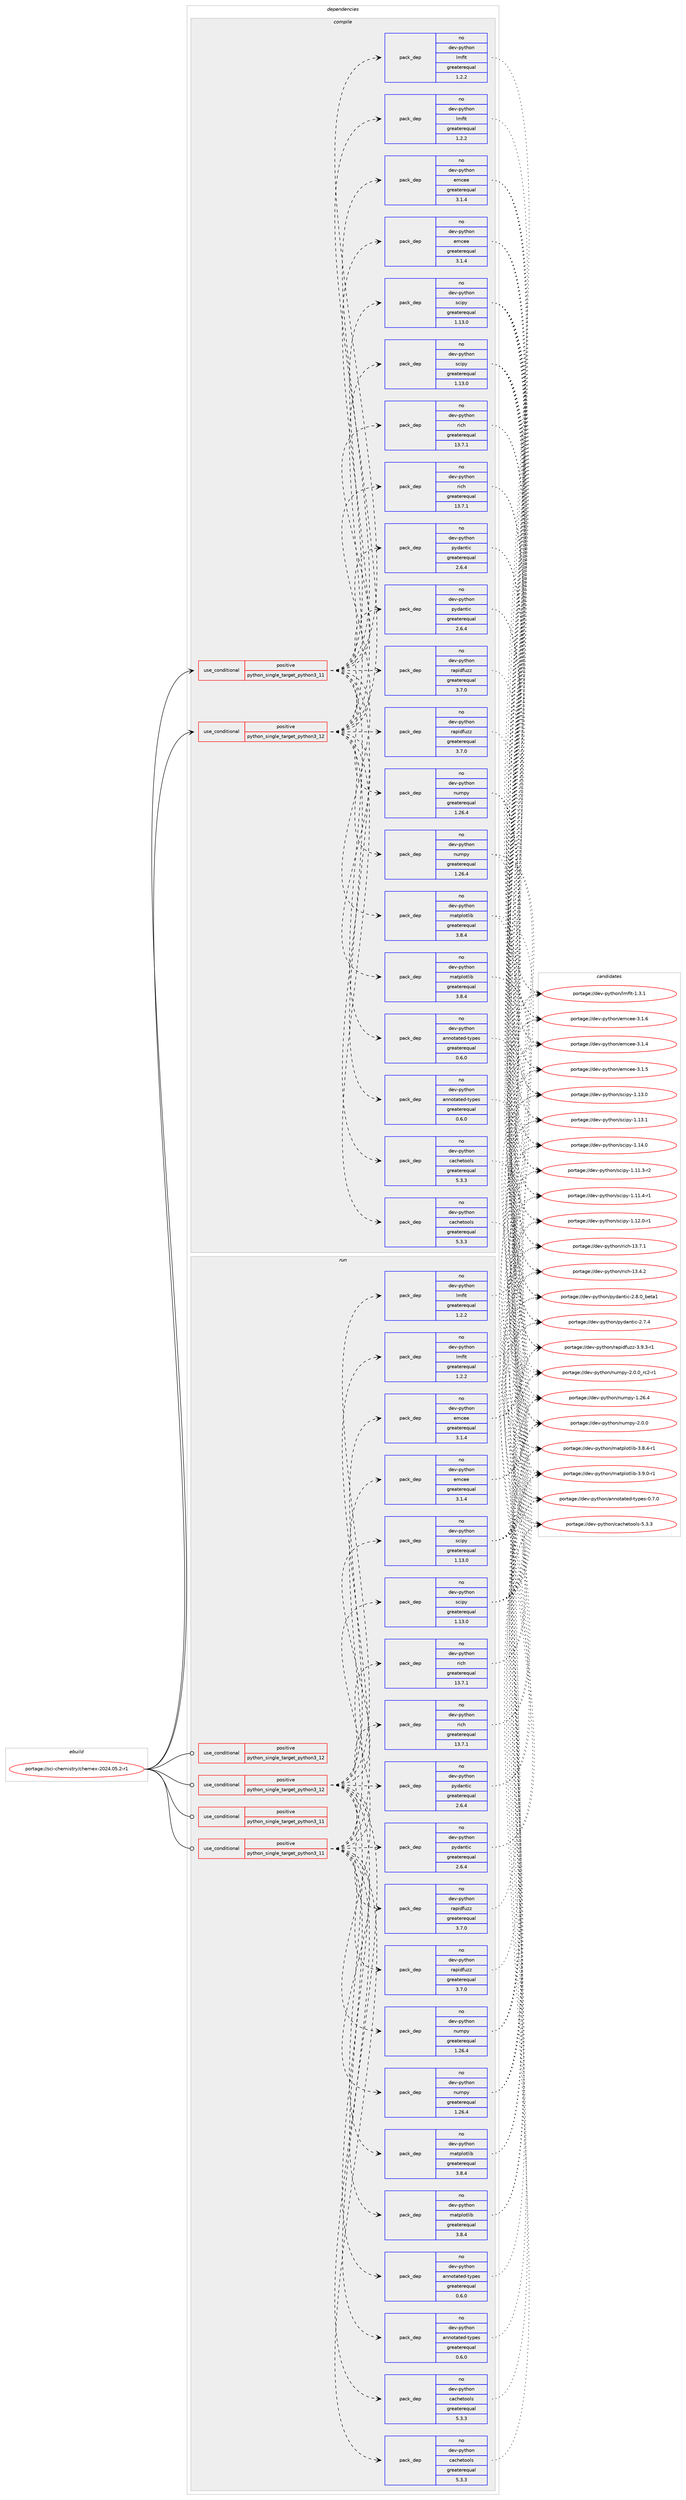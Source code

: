 digraph prolog {

# *************
# Graph options
# *************

newrank=true;
concentrate=true;
compound=true;
graph [rankdir=LR,fontname=Helvetica,fontsize=10,ranksep=1.5];#, ranksep=2.5, nodesep=0.2];
edge  [arrowhead=vee];
node  [fontname=Helvetica,fontsize=10];

# **********
# The ebuild
# **********

subgraph cluster_leftcol {
color=gray;
rank=same;
label=<<i>ebuild</i>>;
id [label="portage://sci-chemistry/chemex-2024.05.2-r1", color=red, width=4, href="../sci-chemistry/chemex-2024.05.2-r1.svg"];
}

# ****************
# The dependencies
# ****************

subgraph cluster_midcol {
color=gray;
label=<<i>dependencies</i>>;
subgraph cluster_compile {
fillcolor="#eeeeee";
style=filled;
label=<<i>compile</i>>;
subgraph cond101641 {
dependency198237 [label=<<TABLE BORDER="0" CELLBORDER="1" CELLSPACING="0" CELLPADDING="4"><TR><TD ROWSPAN="3" CELLPADDING="10">use_conditional</TD></TR><TR><TD>positive</TD></TR><TR><TD>python_single_target_python3_11</TD></TR></TABLE>>, shape=none, color=red];
subgraph pack93839 {
dependency198238 [label=<<TABLE BORDER="0" CELLBORDER="1" CELLSPACING="0" CELLPADDING="4" WIDTH="220"><TR><TD ROWSPAN="6" CELLPADDING="30">pack_dep</TD></TR><TR><TD WIDTH="110">no</TD></TR><TR><TD>dev-python</TD></TR><TR><TD>annotated-types</TD></TR><TR><TD>greaterequal</TD></TR><TR><TD>0.6.0</TD></TR></TABLE>>, shape=none, color=blue];
}
dependency198237:e -> dependency198238:w [weight=20,style="dashed",arrowhead="vee"];
subgraph pack93840 {
dependency198239 [label=<<TABLE BORDER="0" CELLBORDER="1" CELLSPACING="0" CELLPADDING="4" WIDTH="220"><TR><TD ROWSPAN="6" CELLPADDING="30">pack_dep</TD></TR><TR><TD WIDTH="110">no</TD></TR><TR><TD>dev-python</TD></TR><TR><TD>cachetools</TD></TR><TR><TD>greaterequal</TD></TR><TR><TD>5.3.3</TD></TR></TABLE>>, shape=none, color=blue];
}
dependency198237:e -> dependency198239:w [weight=20,style="dashed",arrowhead="vee"];
subgraph pack93841 {
dependency198240 [label=<<TABLE BORDER="0" CELLBORDER="1" CELLSPACING="0" CELLPADDING="4" WIDTH="220"><TR><TD ROWSPAN="6" CELLPADDING="30">pack_dep</TD></TR><TR><TD WIDTH="110">no</TD></TR><TR><TD>dev-python</TD></TR><TR><TD>emcee</TD></TR><TR><TD>greaterequal</TD></TR><TR><TD>3.1.4</TD></TR></TABLE>>, shape=none, color=blue];
}
dependency198237:e -> dependency198240:w [weight=20,style="dashed",arrowhead="vee"];
subgraph pack93842 {
dependency198241 [label=<<TABLE BORDER="0" CELLBORDER="1" CELLSPACING="0" CELLPADDING="4" WIDTH="220"><TR><TD ROWSPAN="6" CELLPADDING="30">pack_dep</TD></TR><TR><TD WIDTH="110">no</TD></TR><TR><TD>dev-python</TD></TR><TR><TD>lmfit</TD></TR><TR><TD>greaterequal</TD></TR><TR><TD>1.2.2</TD></TR></TABLE>>, shape=none, color=blue];
}
dependency198237:e -> dependency198241:w [weight=20,style="dashed",arrowhead="vee"];
subgraph pack93843 {
dependency198242 [label=<<TABLE BORDER="0" CELLBORDER="1" CELLSPACING="0" CELLPADDING="4" WIDTH="220"><TR><TD ROWSPAN="6" CELLPADDING="30">pack_dep</TD></TR><TR><TD WIDTH="110">no</TD></TR><TR><TD>dev-python</TD></TR><TR><TD>matplotlib</TD></TR><TR><TD>greaterequal</TD></TR><TR><TD>3.8.4</TD></TR></TABLE>>, shape=none, color=blue];
}
dependency198237:e -> dependency198242:w [weight=20,style="dashed",arrowhead="vee"];
subgraph pack93844 {
dependency198243 [label=<<TABLE BORDER="0" CELLBORDER="1" CELLSPACING="0" CELLPADDING="4" WIDTH="220"><TR><TD ROWSPAN="6" CELLPADDING="30">pack_dep</TD></TR><TR><TD WIDTH="110">no</TD></TR><TR><TD>dev-python</TD></TR><TR><TD>numpy</TD></TR><TR><TD>greaterequal</TD></TR><TR><TD>1.26.4</TD></TR></TABLE>>, shape=none, color=blue];
}
dependency198237:e -> dependency198243:w [weight=20,style="dashed",arrowhead="vee"];
subgraph pack93845 {
dependency198244 [label=<<TABLE BORDER="0" CELLBORDER="1" CELLSPACING="0" CELLPADDING="4" WIDTH="220"><TR><TD ROWSPAN="6" CELLPADDING="30">pack_dep</TD></TR><TR><TD WIDTH="110">no</TD></TR><TR><TD>dev-python</TD></TR><TR><TD>pydantic</TD></TR><TR><TD>greaterequal</TD></TR><TR><TD>2.6.4</TD></TR></TABLE>>, shape=none, color=blue];
}
dependency198237:e -> dependency198244:w [weight=20,style="dashed",arrowhead="vee"];
subgraph pack93846 {
dependency198245 [label=<<TABLE BORDER="0" CELLBORDER="1" CELLSPACING="0" CELLPADDING="4" WIDTH="220"><TR><TD ROWSPAN="6" CELLPADDING="30">pack_dep</TD></TR><TR><TD WIDTH="110">no</TD></TR><TR><TD>dev-python</TD></TR><TR><TD>rapidfuzz</TD></TR><TR><TD>greaterequal</TD></TR><TR><TD>3.7.0</TD></TR></TABLE>>, shape=none, color=blue];
}
dependency198237:e -> dependency198245:w [weight=20,style="dashed",arrowhead="vee"];
subgraph pack93847 {
dependency198246 [label=<<TABLE BORDER="0" CELLBORDER="1" CELLSPACING="0" CELLPADDING="4" WIDTH="220"><TR><TD ROWSPAN="6" CELLPADDING="30">pack_dep</TD></TR><TR><TD WIDTH="110">no</TD></TR><TR><TD>dev-python</TD></TR><TR><TD>rich</TD></TR><TR><TD>greaterequal</TD></TR><TR><TD>13.7.1</TD></TR></TABLE>>, shape=none, color=blue];
}
dependency198237:e -> dependency198246:w [weight=20,style="dashed",arrowhead="vee"];
subgraph pack93848 {
dependency198247 [label=<<TABLE BORDER="0" CELLBORDER="1" CELLSPACING="0" CELLPADDING="4" WIDTH="220"><TR><TD ROWSPAN="6" CELLPADDING="30">pack_dep</TD></TR><TR><TD WIDTH="110">no</TD></TR><TR><TD>dev-python</TD></TR><TR><TD>scipy</TD></TR><TR><TD>greaterequal</TD></TR><TR><TD>1.13.0</TD></TR></TABLE>>, shape=none, color=blue];
}
dependency198237:e -> dependency198247:w [weight=20,style="dashed",arrowhead="vee"];
}
id:e -> dependency198237:w [weight=20,style="solid",arrowhead="vee"];
subgraph cond101642 {
dependency198248 [label=<<TABLE BORDER="0" CELLBORDER="1" CELLSPACING="0" CELLPADDING="4"><TR><TD ROWSPAN="3" CELLPADDING="10">use_conditional</TD></TR><TR><TD>positive</TD></TR><TR><TD>python_single_target_python3_12</TD></TR></TABLE>>, shape=none, color=red];
subgraph pack93849 {
dependency198249 [label=<<TABLE BORDER="0" CELLBORDER="1" CELLSPACING="0" CELLPADDING="4" WIDTH="220"><TR><TD ROWSPAN="6" CELLPADDING="30">pack_dep</TD></TR><TR><TD WIDTH="110">no</TD></TR><TR><TD>dev-python</TD></TR><TR><TD>annotated-types</TD></TR><TR><TD>greaterequal</TD></TR><TR><TD>0.6.0</TD></TR></TABLE>>, shape=none, color=blue];
}
dependency198248:e -> dependency198249:w [weight=20,style="dashed",arrowhead="vee"];
subgraph pack93850 {
dependency198250 [label=<<TABLE BORDER="0" CELLBORDER="1" CELLSPACING="0" CELLPADDING="4" WIDTH="220"><TR><TD ROWSPAN="6" CELLPADDING="30">pack_dep</TD></TR><TR><TD WIDTH="110">no</TD></TR><TR><TD>dev-python</TD></TR><TR><TD>cachetools</TD></TR><TR><TD>greaterequal</TD></TR><TR><TD>5.3.3</TD></TR></TABLE>>, shape=none, color=blue];
}
dependency198248:e -> dependency198250:w [weight=20,style="dashed",arrowhead="vee"];
subgraph pack93851 {
dependency198251 [label=<<TABLE BORDER="0" CELLBORDER="1" CELLSPACING="0" CELLPADDING="4" WIDTH="220"><TR><TD ROWSPAN="6" CELLPADDING="30">pack_dep</TD></TR><TR><TD WIDTH="110">no</TD></TR><TR><TD>dev-python</TD></TR><TR><TD>emcee</TD></TR><TR><TD>greaterequal</TD></TR><TR><TD>3.1.4</TD></TR></TABLE>>, shape=none, color=blue];
}
dependency198248:e -> dependency198251:w [weight=20,style="dashed",arrowhead="vee"];
subgraph pack93852 {
dependency198252 [label=<<TABLE BORDER="0" CELLBORDER="1" CELLSPACING="0" CELLPADDING="4" WIDTH="220"><TR><TD ROWSPAN="6" CELLPADDING="30">pack_dep</TD></TR><TR><TD WIDTH="110">no</TD></TR><TR><TD>dev-python</TD></TR><TR><TD>lmfit</TD></TR><TR><TD>greaterequal</TD></TR><TR><TD>1.2.2</TD></TR></TABLE>>, shape=none, color=blue];
}
dependency198248:e -> dependency198252:w [weight=20,style="dashed",arrowhead="vee"];
subgraph pack93853 {
dependency198253 [label=<<TABLE BORDER="0" CELLBORDER="1" CELLSPACING="0" CELLPADDING="4" WIDTH="220"><TR><TD ROWSPAN="6" CELLPADDING="30">pack_dep</TD></TR><TR><TD WIDTH="110">no</TD></TR><TR><TD>dev-python</TD></TR><TR><TD>matplotlib</TD></TR><TR><TD>greaterequal</TD></TR><TR><TD>3.8.4</TD></TR></TABLE>>, shape=none, color=blue];
}
dependency198248:e -> dependency198253:w [weight=20,style="dashed",arrowhead="vee"];
subgraph pack93854 {
dependency198254 [label=<<TABLE BORDER="0" CELLBORDER="1" CELLSPACING="0" CELLPADDING="4" WIDTH="220"><TR><TD ROWSPAN="6" CELLPADDING="30">pack_dep</TD></TR><TR><TD WIDTH="110">no</TD></TR><TR><TD>dev-python</TD></TR><TR><TD>numpy</TD></TR><TR><TD>greaterequal</TD></TR><TR><TD>1.26.4</TD></TR></TABLE>>, shape=none, color=blue];
}
dependency198248:e -> dependency198254:w [weight=20,style="dashed",arrowhead="vee"];
subgraph pack93855 {
dependency198255 [label=<<TABLE BORDER="0" CELLBORDER="1" CELLSPACING="0" CELLPADDING="4" WIDTH="220"><TR><TD ROWSPAN="6" CELLPADDING="30">pack_dep</TD></TR><TR><TD WIDTH="110">no</TD></TR><TR><TD>dev-python</TD></TR><TR><TD>pydantic</TD></TR><TR><TD>greaterequal</TD></TR><TR><TD>2.6.4</TD></TR></TABLE>>, shape=none, color=blue];
}
dependency198248:e -> dependency198255:w [weight=20,style="dashed",arrowhead="vee"];
subgraph pack93856 {
dependency198256 [label=<<TABLE BORDER="0" CELLBORDER="1" CELLSPACING="0" CELLPADDING="4" WIDTH="220"><TR><TD ROWSPAN="6" CELLPADDING="30">pack_dep</TD></TR><TR><TD WIDTH="110">no</TD></TR><TR><TD>dev-python</TD></TR><TR><TD>rapidfuzz</TD></TR><TR><TD>greaterequal</TD></TR><TR><TD>3.7.0</TD></TR></TABLE>>, shape=none, color=blue];
}
dependency198248:e -> dependency198256:w [weight=20,style="dashed",arrowhead="vee"];
subgraph pack93857 {
dependency198257 [label=<<TABLE BORDER="0" CELLBORDER="1" CELLSPACING="0" CELLPADDING="4" WIDTH="220"><TR><TD ROWSPAN="6" CELLPADDING="30">pack_dep</TD></TR><TR><TD WIDTH="110">no</TD></TR><TR><TD>dev-python</TD></TR><TR><TD>rich</TD></TR><TR><TD>greaterequal</TD></TR><TR><TD>13.7.1</TD></TR></TABLE>>, shape=none, color=blue];
}
dependency198248:e -> dependency198257:w [weight=20,style="dashed",arrowhead="vee"];
subgraph pack93858 {
dependency198258 [label=<<TABLE BORDER="0" CELLBORDER="1" CELLSPACING="0" CELLPADDING="4" WIDTH="220"><TR><TD ROWSPAN="6" CELLPADDING="30">pack_dep</TD></TR><TR><TD WIDTH="110">no</TD></TR><TR><TD>dev-python</TD></TR><TR><TD>scipy</TD></TR><TR><TD>greaterequal</TD></TR><TR><TD>1.13.0</TD></TR></TABLE>>, shape=none, color=blue];
}
dependency198248:e -> dependency198258:w [weight=20,style="dashed",arrowhead="vee"];
}
id:e -> dependency198248:w [weight=20,style="solid",arrowhead="vee"];
}
subgraph cluster_compileandrun {
fillcolor="#eeeeee";
style=filled;
label=<<i>compile and run</i>>;
}
subgraph cluster_run {
fillcolor="#eeeeee";
style=filled;
label=<<i>run</i>>;
subgraph cond101643 {
dependency198259 [label=<<TABLE BORDER="0" CELLBORDER="1" CELLSPACING="0" CELLPADDING="4"><TR><TD ROWSPAN="3" CELLPADDING="10">use_conditional</TD></TR><TR><TD>positive</TD></TR><TR><TD>python_single_target_python3_11</TD></TR></TABLE>>, shape=none, color=red];
# *** BEGIN UNKNOWN DEPENDENCY TYPE (TODO) ***
# dependency198259 -> package_dependency(portage://sci-chemistry/chemex-2024.05.2-r1,run,no,dev-lang,python,none,[,,],[slot(3.11)],[])
# *** END UNKNOWN DEPENDENCY TYPE (TODO) ***

}
id:e -> dependency198259:w [weight=20,style="solid",arrowhead="odot"];
subgraph cond101644 {
dependency198260 [label=<<TABLE BORDER="0" CELLBORDER="1" CELLSPACING="0" CELLPADDING="4"><TR><TD ROWSPAN="3" CELLPADDING="10">use_conditional</TD></TR><TR><TD>positive</TD></TR><TR><TD>python_single_target_python3_11</TD></TR></TABLE>>, shape=none, color=red];
subgraph pack93859 {
dependency198261 [label=<<TABLE BORDER="0" CELLBORDER="1" CELLSPACING="0" CELLPADDING="4" WIDTH="220"><TR><TD ROWSPAN="6" CELLPADDING="30">pack_dep</TD></TR><TR><TD WIDTH="110">no</TD></TR><TR><TD>dev-python</TD></TR><TR><TD>annotated-types</TD></TR><TR><TD>greaterequal</TD></TR><TR><TD>0.6.0</TD></TR></TABLE>>, shape=none, color=blue];
}
dependency198260:e -> dependency198261:w [weight=20,style="dashed",arrowhead="vee"];
subgraph pack93860 {
dependency198262 [label=<<TABLE BORDER="0" CELLBORDER="1" CELLSPACING="0" CELLPADDING="4" WIDTH="220"><TR><TD ROWSPAN="6" CELLPADDING="30">pack_dep</TD></TR><TR><TD WIDTH="110">no</TD></TR><TR><TD>dev-python</TD></TR><TR><TD>cachetools</TD></TR><TR><TD>greaterequal</TD></TR><TR><TD>5.3.3</TD></TR></TABLE>>, shape=none, color=blue];
}
dependency198260:e -> dependency198262:w [weight=20,style="dashed",arrowhead="vee"];
subgraph pack93861 {
dependency198263 [label=<<TABLE BORDER="0" CELLBORDER="1" CELLSPACING="0" CELLPADDING="4" WIDTH="220"><TR><TD ROWSPAN="6" CELLPADDING="30">pack_dep</TD></TR><TR><TD WIDTH="110">no</TD></TR><TR><TD>dev-python</TD></TR><TR><TD>emcee</TD></TR><TR><TD>greaterequal</TD></TR><TR><TD>3.1.4</TD></TR></TABLE>>, shape=none, color=blue];
}
dependency198260:e -> dependency198263:w [weight=20,style="dashed",arrowhead="vee"];
subgraph pack93862 {
dependency198264 [label=<<TABLE BORDER="0" CELLBORDER="1" CELLSPACING="0" CELLPADDING="4" WIDTH="220"><TR><TD ROWSPAN="6" CELLPADDING="30">pack_dep</TD></TR><TR><TD WIDTH="110">no</TD></TR><TR><TD>dev-python</TD></TR><TR><TD>lmfit</TD></TR><TR><TD>greaterequal</TD></TR><TR><TD>1.2.2</TD></TR></TABLE>>, shape=none, color=blue];
}
dependency198260:e -> dependency198264:w [weight=20,style="dashed",arrowhead="vee"];
subgraph pack93863 {
dependency198265 [label=<<TABLE BORDER="0" CELLBORDER="1" CELLSPACING="0" CELLPADDING="4" WIDTH="220"><TR><TD ROWSPAN="6" CELLPADDING="30">pack_dep</TD></TR><TR><TD WIDTH="110">no</TD></TR><TR><TD>dev-python</TD></TR><TR><TD>matplotlib</TD></TR><TR><TD>greaterequal</TD></TR><TR><TD>3.8.4</TD></TR></TABLE>>, shape=none, color=blue];
}
dependency198260:e -> dependency198265:w [weight=20,style="dashed",arrowhead="vee"];
subgraph pack93864 {
dependency198266 [label=<<TABLE BORDER="0" CELLBORDER="1" CELLSPACING="0" CELLPADDING="4" WIDTH="220"><TR><TD ROWSPAN="6" CELLPADDING="30">pack_dep</TD></TR><TR><TD WIDTH="110">no</TD></TR><TR><TD>dev-python</TD></TR><TR><TD>numpy</TD></TR><TR><TD>greaterequal</TD></TR><TR><TD>1.26.4</TD></TR></TABLE>>, shape=none, color=blue];
}
dependency198260:e -> dependency198266:w [weight=20,style="dashed",arrowhead="vee"];
subgraph pack93865 {
dependency198267 [label=<<TABLE BORDER="0" CELLBORDER="1" CELLSPACING="0" CELLPADDING="4" WIDTH="220"><TR><TD ROWSPAN="6" CELLPADDING="30">pack_dep</TD></TR><TR><TD WIDTH="110">no</TD></TR><TR><TD>dev-python</TD></TR><TR><TD>pydantic</TD></TR><TR><TD>greaterequal</TD></TR><TR><TD>2.6.4</TD></TR></TABLE>>, shape=none, color=blue];
}
dependency198260:e -> dependency198267:w [weight=20,style="dashed",arrowhead="vee"];
subgraph pack93866 {
dependency198268 [label=<<TABLE BORDER="0" CELLBORDER="1" CELLSPACING="0" CELLPADDING="4" WIDTH="220"><TR><TD ROWSPAN="6" CELLPADDING="30">pack_dep</TD></TR><TR><TD WIDTH="110">no</TD></TR><TR><TD>dev-python</TD></TR><TR><TD>rapidfuzz</TD></TR><TR><TD>greaterequal</TD></TR><TR><TD>3.7.0</TD></TR></TABLE>>, shape=none, color=blue];
}
dependency198260:e -> dependency198268:w [weight=20,style="dashed",arrowhead="vee"];
subgraph pack93867 {
dependency198269 [label=<<TABLE BORDER="0" CELLBORDER="1" CELLSPACING="0" CELLPADDING="4" WIDTH="220"><TR><TD ROWSPAN="6" CELLPADDING="30">pack_dep</TD></TR><TR><TD WIDTH="110">no</TD></TR><TR><TD>dev-python</TD></TR><TR><TD>rich</TD></TR><TR><TD>greaterequal</TD></TR><TR><TD>13.7.1</TD></TR></TABLE>>, shape=none, color=blue];
}
dependency198260:e -> dependency198269:w [weight=20,style="dashed",arrowhead="vee"];
subgraph pack93868 {
dependency198270 [label=<<TABLE BORDER="0" CELLBORDER="1" CELLSPACING="0" CELLPADDING="4" WIDTH="220"><TR><TD ROWSPAN="6" CELLPADDING="30">pack_dep</TD></TR><TR><TD WIDTH="110">no</TD></TR><TR><TD>dev-python</TD></TR><TR><TD>scipy</TD></TR><TR><TD>greaterequal</TD></TR><TR><TD>1.13.0</TD></TR></TABLE>>, shape=none, color=blue];
}
dependency198260:e -> dependency198270:w [weight=20,style="dashed",arrowhead="vee"];
}
id:e -> dependency198260:w [weight=20,style="solid",arrowhead="odot"];
subgraph cond101645 {
dependency198271 [label=<<TABLE BORDER="0" CELLBORDER="1" CELLSPACING="0" CELLPADDING="4"><TR><TD ROWSPAN="3" CELLPADDING="10">use_conditional</TD></TR><TR><TD>positive</TD></TR><TR><TD>python_single_target_python3_12</TD></TR></TABLE>>, shape=none, color=red];
# *** BEGIN UNKNOWN DEPENDENCY TYPE (TODO) ***
# dependency198271 -> package_dependency(portage://sci-chemistry/chemex-2024.05.2-r1,run,no,dev-lang,python,none,[,,],[slot(3.12)],[])
# *** END UNKNOWN DEPENDENCY TYPE (TODO) ***

}
id:e -> dependency198271:w [weight=20,style="solid",arrowhead="odot"];
subgraph cond101646 {
dependency198272 [label=<<TABLE BORDER="0" CELLBORDER="1" CELLSPACING="0" CELLPADDING="4"><TR><TD ROWSPAN="3" CELLPADDING="10">use_conditional</TD></TR><TR><TD>positive</TD></TR><TR><TD>python_single_target_python3_12</TD></TR></TABLE>>, shape=none, color=red];
subgraph pack93869 {
dependency198273 [label=<<TABLE BORDER="0" CELLBORDER="1" CELLSPACING="0" CELLPADDING="4" WIDTH="220"><TR><TD ROWSPAN="6" CELLPADDING="30">pack_dep</TD></TR><TR><TD WIDTH="110">no</TD></TR><TR><TD>dev-python</TD></TR><TR><TD>annotated-types</TD></TR><TR><TD>greaterequal</TD></TR><TR><TD>0.6.0</TD></TR></TABLE>>, shape=none, color=blue];
}
dependency198272:e -> dependency198273:w [weight=20,style="dashed",arrowhead="vee"];
subgraph pack93870 {
dependency198274 [label=<<TABLE BORDER="0" CELLBORDER="1" CELLSPACING="0" CELLPADDING="4" WIDTH="220"><TR><TD ROWSPAN="6" CELLPADDING="30">pack_dep</TD></TR><TR><TD WIDTH="110">no</TD></TR><TR><TD>dev-python</TD></TR><TR><TD>cachetools</TD></TR><TR><TD>greaterequal</TD></TR><TR><TD>5.3.3</TD></TR></TABLE>>, shape=none, color=blue];
}
dependency198272:e -> dependency198274:w [weight=20,style="dashed",arrowhead="vee"];
subgraph pack93871 {
dependency198275 [label=<<TABLE BORDER="0" CELLBORDER="1" CELLSPACING="0" CELLPADDING="4" WIDTH="220"><TR><TD ROWSPAN="6" CELLPADDING="30">pack_dep</TD></TR><TR><TD WIDTH="110">no</TD></TR><TR><TD>dev-python</TD></TR><TR><TD>emcee</TD></TR><TR><TD>greaterequal</TD></TR><TR><TD>3.1.4</TD></TR></TABLE>>, shape=none, color=blue];
}
dependency198272:e -> dependency198275:w [weight=20,style="dashed",arrowhead="vee"];
subgraph pack93872 {
dependency198276 [label=<<TABLE BORDER="0" CELLBORDER="1" CELLSPACING="0" CELLPADDING="4" WIDTH="220"><TR><TD ROWSPAN="6" CELLPADDING="30">pack_dep</TD></TR><TR><TD WIDTH="110">no</TD></TR><TR><TD>dev-python</TD></TR><TR><TD>lmfit</TD></TR><TR><TD>greaterequal</TD></TR><TR><TD>1.2.2</TD></TR></TABLE>>, shape=none, color=blue];
}
dependency198272:e -> dependency198276:w [weight=20,style="dashed",arrowhead="vee"];
subgraph pack93873 {
dependency198277 [label=<<TABLE BORDER="0" CELLBORDER="1" CELLSPACING="0" CELLPADDING="4" WIDTH="220"><TR><TD ROWSPAN="6" CELLPADDING="30">pack_dep</TD></TR><TR><TD WIDTH="110">no</TD></TR><TR><TD>dev-python</TD></TR><TR><TD>matplotlib</TD></TR><TR><TD>greaterequal</TD></TR><TR><TD>3.8.4</TD></TR></TABLE>>, shape=none, color=blue];
}
dependency198272:e -> dependency198277:w [weight=20,style="dashed",arrowhead="vee"];
subgraph pack93874 {
dependency198278 [label=<<TABLE BORDER="0" CELLBORDER="1" CELLSPACING="0" CELLPADDING="4" WIDTH="220"><TR><TD ROWSPAN="6" CELLPADDING="30">pack_dep</TD></TR><TR><TD WIDTH="110">no</TD></TR><TR><TD>dev-python</TD></TR><TR><TD>numpy</TD></TR><TR><TD>greaterequal</TD></TR><TR><TD>1.26.4</TD></TR></TABLE>>, shape=none, color=blue];
}
dependency198272:e -> dependency198278:w [weight=20,style="dashed",arrowhead="vee"];
subgraph pack93875 {
dependency198279 [label=<<TABLE BORDER="0" CELLBORDER="1" CELLSPACING="0" CELLPADDING="4" WIDTH="220"><TR><TD ROWSPAN="6" CELLPADDING="30">pack_dep</TD></TR><TR><TD WIDTH="110">no</TD></TR><TR><TD>dev-python</TD></TR><TR><TD>pydantic</TD></TR><TR><TD>greaterequal</TD></TR><TR><TD>2.6.4</TD></TR></TABLE>>, shape=none, color=blue];
}
dependency198272:e -> dependency198279:w [weight=20,style="dashed",arrowhead="vee"];
subgraph pack93876 {
dependency198280 [label=<<TABLE BORDER="0" CELLBORDER="1" CELLSPACING="0" CELLPADDING="4" WIDTH="220"><TR><TD ROWSPAN="6" CELLPADDING="30">pack_dep</TD></TR><TR><TD WIDTH="110">no</TD></TR><TR><TD>dev-python</TD></TR><TR><TD>rapidfuzz</TD></TR><TR><TD>greaterequal</TD></TR><TR><TD>3.7.0</TD></TR></TABLE>>, shape=none, color=blue];
}
dependency198272:e -> dependency198280:w [weight=20,style="dashed",arrowhead="vee"];
subgraph pack93877 {
dependency198281 [label=<<TABLE BORDER="0" CELLBORDER="1" CELLSPACING="0" CELLPADDING="4" WIDTH="220"><TR><TD ROWSPAN="6" CELLPADDING="30">pack_dep</TD></TR><TR><TD WIDTH="110">no</TD></TR><TR><TD>dev-python</TD></TR><TR><TD>rich</TD></TR><TR><TD>greaterequal</TD></TR><TR><TD>13.7.1</TD></TR></TABLE>>, shape=none, color=blue];
}
dependency198272:e -> dependency198281:w [weight=20,style="dashed",arrowhead="vee"];
subgraph pack93878 {
dependency198282 [label=<<TABLE BORDER="0" CELLBORDER="1" CELLSPACING="0" CELLPADDING="4" WIDTH="220"><TR><TD ROWSPAN="6" CELLPADDING="30">pack_dep</TD></TR><TR><TD WIDTH="110">no</TD></TR><TR><TD>dev-python</TD></TR><TR><TD>scipy</TD></TR><TR><TD>greaterequal</TD></TR><TR><TD>1.13.0</TD></TR></TABLE>>, shape=none, color=blue];
}
dependency198272:e -> dependency198282:w [weight=20,style="dashed",arrowhead="vee"];
}
id:e -> dependency198272:w [weight=20,style="solid",arrowhead="odot"];
}
}

# **************
# The candidates
# **************

subgraph cluster_choices {
rank=same;
color=gray;
label=<<i>candidates</i>>;

subgraph choice93839 {
color=black;
nodesep=1;
choice1001011184511212111610411111047971101101111169711610110045116121112101115454846554648 [label="portage://dev-python/annotated-types-0.7.0", color=red, width=4,href="../dev-python/annotated-types-0.7.0.svg"];
dependency198238:e -> choice1001011184511212111610411111047971101101111169711610110045116121112101115454846554648:w [style=dotted,weight="100"];
}
subgraph choice93840 {
color=black;
nodesep=1;
choice1001011184511212111610411111047999799104101116111111108115455346514651 [label="portage://dev-python/cachetools-5.3.3", color=red, width=4,href="../dev-python/cachetools-5.3.3.svg"];
dependency198239:e -> choice1001011184511212111610411111047999799104101116111111108115455346514651:w [style=dotted,weight="100"];
}
subgraph choice93841 {
color=black;
nodesep=1;
choice100101118451121211161041111104710110999101101455146494652 [label="portage://dev-python/emcee-3.1.4", color=red, width=4,href="../dev-python/emcee-3.1.4.svg"];
choice100101118451121211161041111104710110999101101455146494653 [label="portage://dev-python/emcee-3.1.5", color=red, width=4,href="../dev-python/emcee-3.1.5.svg"];
choice100101118451121211161041111104710110999101101455146494654 [label="portage://dev-python/emcee-3.1.6", color=red, width=4,href="../dev-python/emcee-3.1.6.svg"];
dependency198240:e -> choice100101118451121211161041111104710110999101101455146494652:w [style=dotted,weight="100"];
dependency198240:e -> choice100101118451121211161041111104710110999101101455146494653:w [style=dotted,weight="100"];
dependency198240:e -> choice100101118451121211161041111104710110999101101455146494654:w [style=dotted,weight="100"];
}
subgraph choice93842 {
color=black;
nodesep=1;
choice1001011184511212111610411111047108109102105116454946514649 [label="portage://dev-python/lmfit-1.3.1", color=red, width=4,href="../dev-python/lmfit-1.3.1.svg"];
dependency198241:e -> choice1001011184511212111610411111047108109102105116454946514649:w [style=dotted,weight="100"];
}
subgraph choice93843 {
color=black;
nodesep=1;
choice100101118451121211161041111104710997116112108111116108105984551465646524511449 [label="portage://dev-python/matplotlib-3.8.4-r1", color=red, width=4,href="../dev-python/matplotlib-3.8.4-r1.svg"];
choice100101118451121211161041111104710997116112108111116108105984551465746484511449 [label="portage://dev-python/matplotlib-3.9.0-r1", color=red, width=4,href="../dev-python/matplotlib-3.9.0-r1.svg"];
dependency198242:e -> choice100101118451121211161041111104710997116112108111116108105984551465646524511449:w [style=dotted,weight="100"];
dependency198242:e -> choice100101118451121211161041111104710997116112108111116108105984551465746484511449:w [style=dotted,weight="100"];
}
subgraph choice93844 {
color=black;
nodesep=1;
choice100101118451121211161041111104711011710911212145494650544652 [label="portage://dev-python/numpy-1.26.4", color=red, width=4,href="../dev-python/numpy-1.26.4.svg"];
choice1001011184511212111610411111047110117109112121455046484648 [label="portage://dev-python/numpy-2.0.0", color=red, width=4,href="../dev-python/numpy-2.0.0.svg"];
choice10010111845112121116104111110471101171091121214550464846489511499504511449 [label="portage://dev-python/numpy-2.0.0_rc2-r1", color=red, width=4,href="../dev-python/numpy-2.0.0_rc2-r1.svg"];
dependency198243:e -> choice100101118451121211161041111104711011710911212145494650544652:w [style=dotted,weight="100"];
dependency198243:e -> choice1001011184511212111610411111047110117109112121455046484648:w [style=dotted,weight="100"];
dependency198243:e -> choice10010111845112121116104111110471101171091121214550464846489511499504511449:w [style=dotted,weight="100"];
}
subgraph choice93845 {
color=black;
nodesep=1;
choice10010111845112121116104111110471121211009711011610599455046554652 [label="portage://dev-python/pydantic-2.7.4", color=red, width=4,href="../dev-python/pydantic-2.7.4.svg"];
choice1001011184511212111610411111047112121100971101161059945504656464895981011169749 [label="portage://dev-python/pydantic-2.8.0_beta1", color=red, width=4,href="../dev-python/pydantic-2.8.0_beta1.svg"];
dependency198244:e -> choice10010111845112121116104111110471121211009711011610599455046554652:w [style=dotted,weight="100"];
dependency198244:e -> choice1001011184511212111610411111047112121100971101161059945504656464895981011169749:w [style=dotted,weight="100"];
}
subgraph choice93846 {
color=black;
nodesep=1;
choice1001011184511212111610411111047114971121051001021171221224551465746514511449 [label="portage://dev-python/rapidfuzz-3.9.3-r1", color=red, width=4,href="../dev-python/rapidfuzz-3.9.3-r1.svg"];
dependency198245:e -> choice1001011184511212111610411111047114971121051001021171221224551465746514511449:w [style=dotted,weight="100"];
}
subgraph choice93847 {
color=black;
nodesep=1;
choice10010111845112121116104111110471141059910445495146524650 [label="portage://dev-python/rich-13.4.2", color=red, width=4,href="../dev-python/rich-13.4.2.svg"];
choice10010111845112121116104111110471141059910445495146554649 [label="portage://dev-python/rich-13.7.1", color=red, width=4,href="../dev-python/rich-13.7.1.svg"];
dependency198246:e -> choice10010111845112121116104111110471141059910445495146524650:w [style=dotted,weight="100"];
dependency198246:e -> choice10010111845112121116104111110471141059910445495146554649:w [style=dotted,weight="100"];
}
subgraph choice93848 {
color=black;
nodesep=1;
choice100101118451121211161041111104711599105112121454946494946514511450 [label="portage://dev-python/scipy-1.11.3-r2", color=red, width=4,href="../dev-python/scipy-1.11.3-r2.svg"];
choice100101118451121211161041111104711599105112121454946494946524511449 [label="portage://dev-python/scipy-1.11.4-r1", color=red, width=4,href="../dev-python/scipy-1.11.4-r1.svg"];
choice100101118451121211161041111104711599105112121454946495046484511449 [label="portage://dev-python/scipy-1.12.0-r1", color=red, width=4,href="../dev-python/scipy-1.12.0-r1.svg"];
choice10010111845112121116104111110471159910511212145494649514648 [label="portage://dev-python/scipy-1.13.0", color=red, width=4,href="../dev-python/scipy-1.13.0.svg"];
choice10010111845112121116104111110471159910511212145494649514649 [label="portage://dev-python/scipy-1.13.1", color=red, width=4,href="../dev-python/scipy-1.13.1.svg"];
choice10010111845112121116104111110471159910511212145494649524648 [label="portage://dev-python/scipy-1.14.0", color=red, width=4,href="../dev-python/scipy-1.14.0.svg"];
dependency198247:e -> choice100101118451121211161041111104711599105112121454946494946514511450:w [style=dotted,weight="100"];
dependency198247:e -> choice100101118451121211161041111104711599105112121454946494946524511449:w [style=dotted,weight="100"];
dependency198247:e -> choice100101118451121211161041111104711599105112121454946495046484511449:w [style=dotted,weight="100"];
dependency198247:e -> choice10010111845112121116104111110471159910511212145494649514648:w [style=dotted,weight="100"];
dependency198247:e -> choice10010111845112121116104111110471159910511212145494649514649:w [style=dotted,weight="100"];
dependency198247:e -> choice10010111845112121116104111110471159910511212145494649524648:w [style=dotted,weight="100"];
}
subgraph choice93849 {
color=black;
nodesep=1;
choice1001011184511212111610411111047971101101111169711610110045116121112101115454846554648 [label="portage://dev-python/annotated-types-0.7.0", color=red, width=4,href="../dev-python/annotated-types-0.7.0.svg"];
dependency198249:e -> choice1001011184511212111610411111047971101101111169711610110045116121112101115454846554648:w [style=dotted,weight="100"];
}
subgraph choice93850 {
color=black;
nodesep=1;
choice1001011184511212111610411111047999799104101116111111108115455346514651 [label="portage://dev-python/cachetools-5.3.3", color=red, width=4,href="../dev-python/cachetools-5.3.3.svg"];
dependency198250:e -> choice1001011184511212111610411111047999799104101116111111108115455346514651:w [style=dotted,weight="100"];
}
subgraph choice93851 {
color=black;
nodesep=1;
choice100101118451121211161041111104710110999101101455146494652 [label="portage://dev-python/emcee-3.1.4", color=red, width=4,href="../dev-python/emcee-3.1.4.svg"];
choice100101118451121211161041111104710110999101101455146494653 [label="portage://dev-python/emcee-3.1.5", color=red, width=4,href="../dev-python/emcee-3.1.5.svg"];
choice100101118451121211161041111104710110999101101455146494654 [label="portage://dev-python/emcee-3.1.6", color=red, width=4,href="../dev-python/emcee-3.1.6.svg"];
dependency198251:e -> choice100101118451121211161041111104710110999101101455146494652:w [style=dotted,weight="100"];
dependency198251:e -> choice100101118451121211161041111104710110999101101455146494653:w [style=dotted,weight="100"];
dependency198251:e -> choice100101118451121211161041111104710110999101101455146494654:w [style=dotted,weight="100"];
}
subgraph choice93852 {
color=black;
nodesep=1;
choice1001011184511212111610411111047108109102105116454946514649 [label="portage://dev-python/lmfit-1.3.1", color=red, width=4,href="../dev-python/lmfit-1.3.1.svg"];
dependency198252:e -> choice1001011184511212111610411111047108109102105116454946514649:w [style=dotted,weight="100"];
}
subgraph choice93853 {
color=black;
nodesep=1;
choice100101118451121211161041111104710997116112108111116108105984551465646524511449 [label="portage://dev-python/matplotlib-3.8.4-r1", color=red, width=4,href="../dev-python/matplotlib-3.8.4-r1.svg"];
choice100101118451121211161041111104710997116112108111116108105984551465746484511449 [label="portage://dev-python/matplotlib-3.9.0-r1", color=red, width=4,href="../dev-python/matplotlib-3.9.0-r1.svg"];
dependency198253:e -> choice100101118451121211161041111104710997116112108111116108105984551465646524511449:w [style=dotted,weight="100"];
dependency198253:e -> choice100101118451121211161041111104710997116112108111116108105984551465746484511449:w [style=dotted,weight="100"];
}
subgraph choice93854 {
color=black;
nodesep=1;
choice100101118451121211161041111104711011710911212145494650544652 [label="portage://dev-python/numpy-1.26.4", color=red, width=4,href="../dev-python/numpy-1.26.4.svg"];
choice1001011184511212111610411111047110117109112121455046484648 [label="portage://dev-python/numpy-2.0.0", color=red, width=4,href="../dev-python/numpy-2.0.0.svg"];
choice10010111845112121116104111110471101171091121214550464846489511499504511449 [label="portage://dev-python/numpy-2.0.0_rc2-r1", color=red, width=4,href="../dev-python/numpy-2.0.0_rc2-r1.svg"];
dependency198254:e -> choice100101118451121211161041111104711011710911212145494650544652:w [style=dotted,weight="100"];
dependency198254:e -> choice1001011184511212111610411111047110117109112121455046484648:w [style=dotted,weight="100"];
dependency198254:e -> choice10010111845112121116104111110471101171091121214550464846489511499504511449:w [style=dotted,weight="100"];
}
subgraph choice93855 {
color=black;
nodesep=1;
choice10010111845112121116104111110471121211009711011610599455046554652 [label="portage://dev-python/pydantic-2.7.4", color=red, width=4,href="../dev-python/pydantic-2.7.4.svg"];
choice1001011184511212111610411111047112121100971101161059945504656464895981011169749 [label="portage://dev-python/pydantic-2.8.0_beta1", color=red, width=4,href="../dev-python/pydantic-2.8.0_beta1.svg"];
dependency198255:e -> choice10010111845112121116104111110471121211009711011610599455046554652:w [style=dotted,weight="100"];
dependency198255:e -> choice1001011184511212111610411111047112121100971101161059945504656464895981011169749:w [style=dotted,weight="100"];
}
subgraph choice93856 {
color=black;
nodesep=1;
choice1001011184511212111610411111047114971121051001021171221224551465746514511449 [label="portage://dev-python/rapidfuzz-3.9.3-r1", color=red, width=4,href="../dev-python/rapidfuzz-3.9.3-r1.svg"];
dependency198256:e -> choice1001011184511212111610411111047114971121051001021171221224551465746514511449:w [style=dotted,weight="100"];
}
subgraph choice93857 {
color=black;
nodesep=1;
choice10010111845112121116104111110471141059910445495146524650 [label="portage://dev-python/rich-13.4.2", color=red, width=4,href="../dev-python/rich-13.4.2.svg"];
choice10010111845112121116104111110471141059910445495146554649 [label="portage://dev-python/rich-13.7.1", color=red, width=4,href="../dev-python/rich-13.7.1.svg"];
dependency198257:e -> choice10010111845112121116104111110471141059910445495146524650:w [style=dotted,weight="100"];
dependency198257:e -> choice10010111845112121116104111110471141059910445495146554649:w [style=dotted,weight="100"];
}
subgraph choice93858 {
color=black;
nodesep=1;
choice100101118451121211161041111104711599105112121454946494946514511450 [label="portage://dev-python/scipy-1.11.3-r2", color=red, width=4,href="../dev-python/scipy-1.11.3-r2.svg"];
choice100101118451121211161041111104711599105112121454946494946524511449 [label="portage://dev-python/scipy-1.11.4-r1", color=red, width=4,href="../dev-python/scipy-1.11.4-r1.svg"];
choice100101118451121211161041111104711599105112121454946495046484511449 [label="portage://dev-python/scipy-1.12.0-r1", color=red, width=4,href="../dev-python/scipy-1.12.0-r1.svg"];
choice10010111845112121116104111110471159910511212145494649514648 [label="portage://dev-python/scipy-1.13.0", color=red, width=4,href="../dev-python/scipy-1.13.0.svg"];
choice10010111845112121116104111110471159910511212145494649514649 [label="portage://dev-python/scipy-1.13.1", color=red, width=4,href="../dev-python/scipy-1.13.1.svg"];
choice10010111845112121116104111110471159910511212145494649524648 [label="portage://dev-python/scipy-1.14.0", color=red, width=4,href="../dev-python/scipy-1.14.0.svg"];
dependency198258:e -> choice100101118451121211161041111104711599105112121454946494946514511450:w [style=dotted,weight="100"];
dependency198258:e -> choice100101118451121211161041111104711599105112121454946494946524511449:w [style=dotted,weight="100"];
dependency198258:e -> choice100101118451121211161041111104711599105112121454946495046484511449:w [style=dotted,weight="100"];
dependency198258:e -> choice10010111845112121116104111110471159910511212145494649514648:w [style=dotted,weight="100"];
dependency198258:e -> choice10010111845112121116104111110471159910511212145494649514649:w [style=dotted,weight="100"];
dependency198258:e -> choice10010111845112121116104111110471159910511212145494649524648:w [style=dotted,weight="100"];
}
subgraph choice93859 {
color=black;
nodesep=1;
choice1001011184511212111610411111047971101101111169711610110045116121112101115454846554648 [label="portage://dev-python/annotated-types-0.7.0", color=red, width=4,href="../dev-python/annotated-types-0.7.0.svg"];
dependency198261:e -> choice1001011184511212111610411111047971101101111169711610110045116121112101115454846554648:w [style=dotted,weight="100"];
}
subgraph choice93860 {
color=black;
nodesep=1;
choice1001011184511212111610411111047999799104101116111111108115455346514651 [label="portage://dev-python/cachetools-5.3.3", color=red, width=4,href="../dev-python/cachetools-5.3.3.svg"];
dependency198262:e -> choice1001011184511212111610411111047999799104101116111111108115455346514651:w [style=dotted,weight="100"];
}
subgraph choice93861 {
color=black;
nodesep=1;
choice100101118451121211161041111104710110999101101455146494652 [label="portage://dev-python/emcee-3.1.4", color=red, width=4,href="../dev-python/emcee-3.1.4.svg"];
choice100101118451121211161041111104710110999101101455146494653 [label="portage://dev-python/emcee-3.1.5", color=red, width=4,href="../dev-python/emcee-3.1.5.svg"];
choice100101118451121211161041111104710110999101101455146494654 [label="portage://dev-python/emcee-3.1.6", color=red, width=4,href="../dev-python/emcee-3.1.6.svg"];
dependency198263:e -> choice100101118451121211161041111104710110999101101455146494652:w [style=dotted,weight="100"];
dependency198263:e -> choice100101118451121211161041111104710110999101101455146494653:w [style=dotted,weight="100"];
dependency198263:e -> choice100101118451121211161041111104710110999101101455146494654:w [style=dotted,weight="100"];
}
subgraph choice93862 {
color=black;
nodesep=1;
choice1001011184511212111610411111047108109102105116454946514649 [label="portage://dev-python/lmfit-1.3.1", color=red, width=4,href="../dev-python/lmfit-1.3.1.svg"];
dependency198264:e -> choice1001011184511212111610411111047108109102105116454946514649:w [style=dotted,weight="100"];
}
subgraph choice93863 {
color=black;
nodesep=1;
choice100101118451121211161041111104710997116112108111116108105984551465646524511449 [label="portage://dev-python/matplotlib-3.8.4-r1", color=red, width=4,href="../dev-python/matplotlib-3.8.4-r1.svg"];
choice100101118451121211161041111104710997116112108111116108105984551465746484511449 [label="portage://dev-python/matplotlib-3.9.0-r1", color=red, width=4,href="../dev-python/matplotlib-3.9.0-r1.svg"];
dependency198265:e -> choice100101118451121211161041111104710997116112108111116108105984551465646524511449:w [style=dotted,weight="100"];
dependency198265:e -> choice100101118451121211161041111104710997116112108111116108105984551465746484511449:w [style=dotted,weight="100"];
}
subgraph choice93864 {
color=black;
nodesep=1;
choice100101118451121211161041111104711011710911212145494650544652 [label="portage://dev-python/numpy-1.26.4", color=red, width=4,href="../dev-python/numpy-1.26.4.svg"];
choice1001011184511212111610411111047110117109112121455046484648 [label="portage://dev-python/numpy-2.0.0", color=red, width=4,href="../dev-python/numpy-2.0.0.svg"];
choice10010111845112121116104111110471101171091121214550464846489511499504511449 [label="portage://dev-python/numpy-2.0.0_rc2-r1", color=red, width=4,href="../dev-python/numpy-2.0.0_rc2-r1.svg"];
dependency198266:e -> choice100101118451121211161041111104711011710911212145494650544652:w [style=dotted,weight="100"];
dependency198266:e -> choice1001011184511212111610411111047110117109112121455046484648:w [style=dotted,weight="100"];
dependency198266:e -> choice10010111845112121116104111110471101171091121214550464846489511499504511449:w [style=dotted,weight="100"];
}
subgraph choice93865 {
color=black;
nodesep=1;
choice10010111845112121116104111110471121211009711011610599455046554652 [label="portage://dev-python/pydantic-2.7.4", color=red, width=4,href="../dev-python/pydantic-2.7.4.svg"];
choice1001011184511212111610411111047112121100971101161059945504656464895981011169749 [label="portage://dev-python/pydantic-2.8.0_beta1", color=red, width=4,href="../dev-python/pydantic-2.8.0_beta1.svg"];
dependency198267:e -> choice10010111845112121116104111110471121211009711011610599455046554652:w [style=dotted,weight="100"];
dependency198267:e -> choice1001011184511212111610411111047112121100971101161059945504656464895981011169749:w [style=dotted,weight="100"];
}
subgraph choice93866 {
color=black;
nodesep=1;
choice1001011184511212111610411111047114971121051001021171221224551465746514511449 [label="portage://dev-python/rapidfuzz-3.9.3-r1", color=red, width=4,href="../dev-python/rapidfuzz-3.9.3-r1.svg"];
dependency198268:e -> choice1001011184511212111610411111047114971121051001021171221224551465746514511449:w [style=dotted,weight="100"];
}
subgraph choice93867 {
color=black;
nodesep=1;
choice10010111845112121116104111110471141059910445495146524650 [label="portage://dev-python/rich-13.4.2", color=red, width=4,href="../dev-python/rich-13.4.2.svg"];
choice10010111845112121116104111110471141059910445495146554649 [label="portage://dev-python/rich-13.7.1", color=red, width=4,href="../dev-python/rich-13.7.1.svg"];
dependency198269:e -> choice10010111845112121116104111110471141059910445495146524650:w [style=dotted,weight="100"];
dependency198269:e -> choice10010111845112121116104111110471141059910445495146554649:w [style=dotted,weight="100"];
}
subgraph choice93868 {
color=black;
nodesep=1;
choice100101118451121211161041111104711599105112121454946494946514511450 [label="portage://dev-python/scipy-1.11.3-r2", color=red, width=4,href="../dev-python/scipy-1.11.3-r2.svg"];
choice100101118451121211161041111104711599105112121454946494946524511449 [label="portage://dev-python/scipy-1.11.4-r1", color=red, width=4,href="../dev-python/scipy-1.11.4-r1.svg"];
choice100101118451121211161041111104711599105112121454946495046484511449 [label="portage://dev-python/scipy-1.12.0-r1", color=red, width=4,href="../dev-python/scipy-1.12.0-r1.svg"];
choice10010111845112121116104111110471159910511212145494649514648 [label="portage://dev-python/scipy-1.13.0", color=red, width=4,href="../dev-python/scipy-1.13.0.svg"];
choice10010111845112121116104111110471159910511212145494649514649 [label="portage://dev-python/scipy-1.13.1", color=red, width=4,href="../dev-python/scipy-1.13.1.svg"];
choice10010111845112121116104111110471159910511212145494649524648 [label="portage://dev-python/scipy-1.14.0", color=red, width=4,href="../dev-python/scipy-1.14.0.svg"];
dependency198270:e -> choice100101118451121211161041111104711599105112121454946494946514511450:w [style=dotted,weight="100"];
dependency198270:e -> choice100101118451121211161041111104711599105112121454946494946524511449:w [style=dotted,weight="100"];
dependency198270:e -> choice100101118451121211161041111104711599105112121454946495046484511449:w [style=dotted,weight="100"];
dependency198270:e -> choice10010111845112121116104111110471159910511212145494649514648:w [style=dotted,weight="100"];
dependency198270:e -> choice10010111845112121116104111110471159910511212145494649514649:w [style=dotted,weight="100"];
dependency198270:e -> choice10010111845112121116104111110471159910511212145494649524648:w [style=dotted,weight="100"];
}
subgraph choice93869 {
color=black;
nodesep=1;
choice1001011184511212111610411111047971101101111169711610110045116121112101115454846554648 [label="portage://dev-python/annotated-types-0.7.0", color=red, width=4,href="../dev-python/annotated-types-0.7.0.svg"];
dependency198273:e -> choice1001011184511212111610411111047971101101111169711610110045116121112101115454846554648:w [style=dotted,weight="100"];
}
subgraph choice93870 {
color=black;
nodesep=1;
choice1001011184511212111610411111047999799104101116111111108115455346514651 [label="portage://dev-python/cachetools-5.3.3", color=red, width=4,href="../dev-python/cachetools-5.3.3.svg"];
dependency198274:e -> choice1001011184511212111610411111047999799104101116111111108115455346514651:w [style=dotted,weight="100"];
}
subgraph choice93871 {
color=black;
nodesep=1;
choice100101118451121211161041111104710110999101101455146494652 [label="portage://dev-python/emcee-3.1.4", color=red, width=4,href="../dev-python/emcee-3.1.4.svg"];
choice100101118451121211161041111104710110999101101455146494653 [label="portage://dev-python/emcee-3.1.5", color=red, width=4,href="../dev-python/emcee-3.1.5.svg"];
choice100101118451121211161041111104710110999101101455146494654 [label="portage://dev-python/emcee-3.1.6", color=red, width=4,href="../dev-python/emcee-3.1.6.svg"];
dependency198275:e -> choice100101118451121211161041111104710110999101101455146494652:w [style=dotted,weight="100"];
dependency198275:e -> choice100101118451121211161041111104710110999101101455146494653:w [style=dotted,weight="100"];
dependency198275:e -> choice100101118451121211161041111104710110999101101455146494654:w [style=dotted,weight="100"];
}
subgraph choice93872 {
color=black;
nodesep=1;
choice1001011184511212111610411111047108109102105116454946514649 [label="portage://dev-python/lmfit-1.3.1", color=red, width=4,href="../dev-python/lmfit-1.3.1.svg"];
dependency198276:e -> choice1001011184511212111610411111047108109102105116454946514649:w [style=dotted,weight="100"];
}
subgraph choice93873 {
color=black;
nodesep=1;
choice100101118451121211161041111104710997116112108111116108105984551465646524511449 [label="portage://dev-python/matplotlib-3.8.4-r1", color=red, width=4,href="../dev-python/matplotlib-3.8.4-r1.svg"];
choice100101118451121211161041111104710997116112108111116108105984551465746484511449 [label="portage://dev-python/matplotlib-3.9.0-r1", color=red, width=4,href="../dev-python/matplotlib-3.9.0-r1.svg"];
dependency198277:e -> choice100101118451121211161041111104710997116112108111116108105984551465646524511449:w [style=dotted,weight="100"];
dependency198277:e -> choice100101118451121211161041111104710997116112108111116108105984551465746484511449:w [style=dotted,weight="100"];
}
subgraph choice93874 {
color=black;
nodesep=1;
choice100101118451121211161041111104711011710911212145494650544652 [label="portage://dev-python/numpy-1.26.4", color=red, width=4,href="../dev-python/numpy-1.26.4.svg"];
choice1001011184511212111610411111047110117109112121455046484648 [label="portage://dev-python/numpy-2.0.0", color=red, width=4,href="../dev-python/numpy-2.0.0.svg"];
choice10010111845112121116104111110471101171091121214550464846489511499504511449 [label="portage://dev-python/numpy-2.0.0_rc2-r1", color=red, width=4,href="../dev-python/numpy-2.0.0_rc2-r1.svg"];
dependency198278:e -> choice100101118451121211161041111104711011710911212145494650544652:w [style=dotted,weight="100"];
dependency198278:e -> choice1001011184511212111610411111047110117109112121455046484648:w [style=dotted,weight="100"];
dependency198278:e -> choice10010111845112121116104111110471101171091121214550464846489511499504511449:w [style=dotted,weight="100"];
}
subgraph choice93875 {
color=black;
nodesep=1;
choice10010111845112121116104111110471121211009711011610599455046554652 [label="portage://dev-python/pydantic-2.7.4", color=red, width=4,href="../dev-python/pydantic-2.7.4.svg"];
choice1001011184511212111610411111047112121100971101161059945504656464895981011169749 [label="portage://dev-python/pydantic-2.8.0_beta1", color=red, width=4,href="../dev-python/pydantic-2.8.0_beta1.svg"];
dependency198279:e -> choice10010111845112121116104111110471121211009711011610599455046554652:w [style=dotted,weight="100"];
dependency198279:e -> choice1001011184511212111610411111047112121100971101161059945504656464895981011169749:w [style=dotted,weight="100"];
}
subgraph choice93876 {
color=black;
nodesep=1;
choice1001011184511212111610411111047114971121051001021171221224551465746514511449 [label="portage://dev-python/rapidfuzz-3.9.3-r1", color=red, width=4,href="../dev-python/rapidfuzz-3.9.3-r1.svg"];
dependency198280:e -> choice1001011184511212111610411111047114971121051001021171221224551465746514511449:w [style=dotted,weight="100"];
}
subgraph choice93877 {
color=black;
nodesep=1;
choice10010111845112121116104111110471141059910445495146524650 [label="portage://dev-python/rich-13.4.2", color=red, width=4,href="../dev-python/rich-13.4.2.svg"];
choice10010111845112121116104111110471141059910445495146554649 [label="portage://dev-python/rich-13.7.1", color=red, width=4,href="../dev-python/rich-13.7.1.svg"];
dependency198281:e -> choice10010111845112121116104111110471141059910445495146524650:w [style=dotted,weight="100"];
dependency198281:e -> choice10010111845112121116104111110471141059910445495146554649:w [style=dotted,weight="100"];
}
subgraph choice93878 {
color=black;
nodesep=1;
choice100101118451121211161041111104711599105112121454946494946514511450 [label="portage://dev-python/scipy-1.11.3-r2", color=red, width=4,href="../dev-python/scipy-1.11.3-r2.svg"];
choice100101118451121211161041111104711599105112121454946494946524511449 [label="portage://dev-python/scipy-1.11.4-r1", color=red, width=4,href="../dev-python/scipy-1.11.4-r1.svg"];
choice100101118451121211161041111104711599105112121454946495046484511449 [label="portage://dev-python/scipy-1.12.0-r1", color=red, width=4,href="../dev-python/scipy-1.12.0-r1.svg"];
choice10010111845112121116104111110471159910511212145494649514648 [label="portage://dev-python/scipy-1.13.0", color=red, width=4,href="../dev-python/scipy-1.13.0.svg"];
choice10010111845112121116104111110471159910511212145494649514649 [label="portage://dev-python/scipy-1.13.1", color=red, width=4,href="../dev-python/scipy-1.13.1.svg"];
choice10010111845112121116104111110471159910511212145494649524648 [label="portage://dev-python/scipy-1.14.0", color=red, width=4,href="../dev-python/scipy-1.14.0.svg"];
dependency198282:e -> choice100101118451121211161041111104711599105112121454946494946514511450:w [style=dotted,weight="100"];
dependency198282:e -> choice100101118451121211161041111104711599105112121454946494946524511449:w [style=dotted,weight="100"];
dependency198282:e -> choice100101118451121211161041111104711599105112121454946495046484511449:w [style=dotted,weight="100"];
dependency198282:e -> choice10010111845112121116104111110471159910511212145494649514648:w [style=dotted,weight="100"];
dependency198282:e -> choice10010111845112121116104111110471159910511212145494649514649:w [style=dotted,weight="100"];
dependency198282:e -> choice10010111845112121116104111110471159910511212145494649524648:w [style=dotted,weight="100"];
}
}

}
